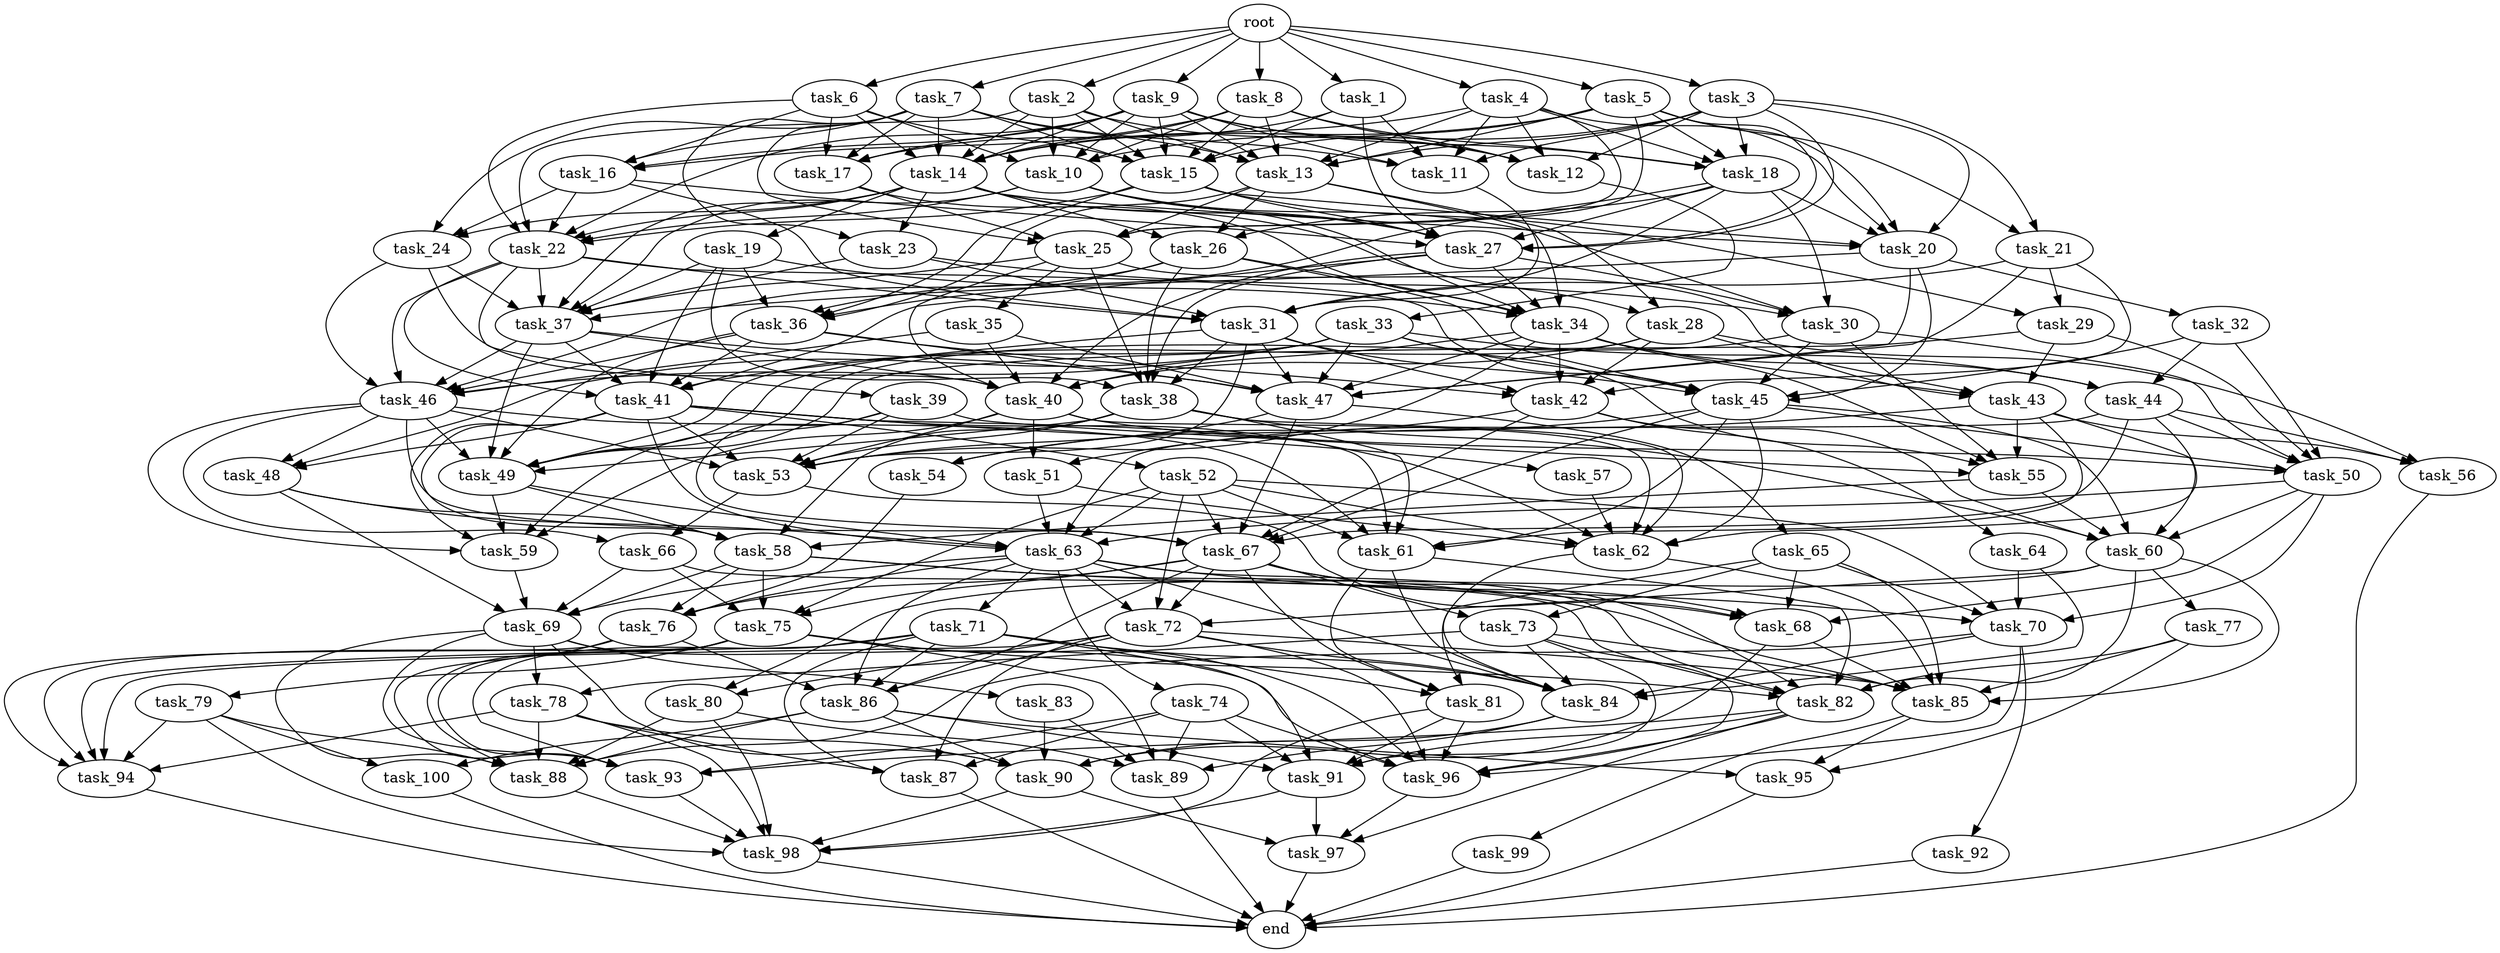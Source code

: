 digraph G {
  task_75 [size="1.242490e+11"];
  task_100 [size="2.801115e+11"];
  task_92 [size="4.660210e+11"];
  task_19 [size="8.419708e+11"];
  task_68 [size="5.494900e+11"];
  task_71 [size="6.232728e+11"];
  task_60 [size="4.222986e+11"];
  task_73 [size="3.566271e+11"];
  task_50 [size="6.146508e+11"];
  task_31 [size="8.577455e+11"];
  task_10 [size="4.486994e+11"];
  task_49 [size="8.847739e+11"];
  task_88 [size="8.940168e+11"];
  task_12 [size="7.709835e+11"];
  task_79 [size="7.270673e+11"];
  task_37 [size="7.803633e+11"];
  task_61 [size="1.652244e+10"];
  task_42 [size="5.930153e+11"];
  task_51 [size="3.298694e+11"];
  root [size="0.000000e+00"];
  task_56 [size="7.615455e+11"];
  task_95 [size="5.486397e+11"];
  task_22 [size="3.183840e+11"];
  task_32 [size="3.438797e+11"];
  task_25 [size="8.745574e+11"];
  task_99 [size="8.229404e+11"];
  task_96 [size="4.057234e+11"];
  task_36 [size="3.433331e+11"];
  task_16 [size="6.362225e+11"];
  task_33 [size="2.068363e+11"];
  task_27 [size="7.218718e+11"];
  task_89 [size="8.570555e+11"];
  end [size="0.000000e+00"];
  task_7 [size="6.129473e+11"];
  task_26 [size="9.654919e+11"];
  task_87 [size="2.779380e+11"];
  task_2 [size="9.329094e+11"];
  task_21 [size="4.778046e+11"];
  task_28 [size="7.633447e+11"];
  task_69 [size="4.873393e+11"];
  task_13 [size="7.495948e+11"];
  task_48 [size="9.811656e+11"];
  task_55 [size="3.322643e+11"];
  task_81 [size="5.248943e+11"];
  task_11 [size="1.733092e+11"];
  task_5 [size="8.227946e+11"];
  task_62 [size="5.540916e+11"];
  task_93 [size="7.987599e+11"];
  task_54 [size="8.044752e+11"];
  task_52 [size="7.254829e+11"];
  task_29 [size="1.576248e+11"];
  task_85 [size="2.250367e+11"];
  task_44 [size="7.264214e+11"];
  task_8 [size="7.860253e+11"];
  task_38 [size="4.441614e+11"];
  task_9 [size="2.785649e+11"];
  task_63 [size="8.717254e+10"];
  task_65 [size="5.205373e+10"];
  task_59 [size="6.125199e+11"];
  task_34 [size="7.030334e+10"];
  task_20 [size="8.214234e+11"];
  task_1 [size="9.367665e+11"];
  task_23 [size="5.345241e+10"];
  task_6 [size="1.705836e+10"];
  task_74 [size="9.990389e+11"];
  task_97 [size="3.619229e+11"];
  task_57 [size="5.513510e+11"];
  task_67 [size="8.378987e+11"];
  task_64 [size="8.454596e+11"];
  task_66 [size="2.415592e+11"];
  task_45 [size="2.572502e+11"];
  task_82 [size="4.886538e+11"];
  task_86 [size="9.060261e+11"];
  task_40 [size="8.570384e+11"];
  task_84 [size="2.877194e+11"];
  task_17 [size="6.256644e+11"];
  task_15 [size="5.134933e+11"];
  task_43 [size="1.523447e+11"];
  task_53 [size="4.675849e+11"];
  task_4 [size="1.895870e+11"];
  task_76 [size="6.279833e+11"];
  task_77 [size="2.263111e+11"];
  task_30 [size="6.223547e+11"];
  task_72 [size="6.962384e+11"];
  task_94 [size="6.241965e+11"];
  task_80 [size="1.350811e+11"];
  task_46 [size="7.628894e+11"];
  task_90 [size="3.293824e+11"];
  task_39 [size="9.210191e+11"];
  task_14 [size="8.993315e+11"];
  task_18 [size="4.027805e+11"];
  task_3 [size="7.718845e+10"];
  task_24 [size="7.689859e+11"];
  task_98 [size="2.657077e+11"];
  task_35 [size="2.875338e+11"];
  task_58 [size="1.468190e+10"];
  task_78 [size="5.551472e+11"];
  task_47 [size="7.755853e+11"];
  task_83 [size="7.760262e+11"];
  task_70 [size="5.751333e+10"];
  task_91 [size="3.253171e+11"];
  task_41 [size="7.803324e+11"];

  task_75 -> task_82 [size="6.980768e+07"];
  task_75 -> task_79 [size="7.270673e+08"];
  task_75 -> task_94 [size="1.040328e+08"];
  task_75 -> task_88 [size="1.277167e+08"];
  task_75 -> task_93 [size="1.331266e+08"];
  task_75 -> task_89 [size="1.714111e+08"];
  task_75 -> task_96 [size="5.071542e+07"];
  task_100 -> end [size="1.000000e-12"];
  task_92 -> end [size="1.000000e-12"];
  task_19 -> task_34 [size="1.171722e+07"];
  task_19 -> task_36 [size="6.866661e+07"];
  task_19 -> task_37 [size="9.754541e+07"];
  task_19 -> task_38 [size="8.883229e+07"];
  task_19 -> task_41 [size="1.300554e+08"];
  task_68 -> task_85 [size="2.812959e+07"];
  task_68 -> task_90 [size="5.489706e+07"];
  task_71 -> task_86 [size="1.812052e+08"];
  task_71 -> task_87 [size="6.948449e+07"];
  task_71 -> task_84 [size="3.596493e+07"];
  task_71 -> task_91 [size="5.421952e+07"];
  task_71 -> task_94 [size="1.040328e+08"];
  task_71 -> task_81 [size="1.312236e+08"];
  task_71 -> task_93 [size="1.331266e+08"];
  task_60 -> task_72 [size="1.740596e+08"];
  task_60 -> task_77 [size="2.263111e+08"];
  task_60 -> task_82 [size="6.980768e+07"];
  task_60 -> task_85 [size="2.812959e+07"];
  task_60 -> task_80 [size="6.754054e+07"];
  task_73 -> task_78 [size="2.775736e+08"];
  task_73 -> task_91 [size="5.421952e+07"];
  task_73 -> task_85 [size="2.812959e+07"];
  task_73 -> task_96 [size="5.071542e+07"];
  task_73 -> task_84 [size="3.596493e+07"];
  task_50 -> task_68 [size="1.098980e+08"];
  task_50 -> task_70 [size="1.150267e+07"];
  task_50 -> task_60 [size="7.038310e+07"];
  task_50 -> task_63 [size="1.245322e+07"];
  task_31 -> task_45 [size="3.675003e+07"];
  task_31 -> task_38 [size="8.883229e+07"];
  task_31 -> task_41 [size="1.300554e+08"];
  task_31 -> task_53 [size="5.844811e+07"];
  task_31 -> task_42 [size="1.186031e+08"];
  task_31 -> task_47 [size="9.694816e+07"];
  task_10 -> task_34 [size="1.171722e+07"];
  task_10 -> task_22 [size="4.548342e+07"];
  task_10 -> task_30 [size="1.555887e+08"];
  task_10 -> task_27 [size="9.023397e+07"];
  task_10 -> task_37 [size="9.754541e+07"];
  task_49 -> task_58 [size="2.936379e+06"];
  task_49 -> task_59 [size="1.225040e+08"];
  task_49 -> task_63 [size="1.245322e+07"];
  task_88 -> task_98 [size="3.321346e+07"];
  task_12 -> task_33 [size="2.068363e+08"];
  task_79 -> task_88 [size="1.277167e+08"];
  task_79 -> task_98 [size="3.321346e+07"];
  task_79 -> task_94 [size="1.040328e+08"];
  task_79 -> task_100 [size="1.400557e+08"];
  task_37 -> task_49 [size="1.105967e+08"];
  task_37 -> task_41 [size="1.300554e+08"];
  task_37 -> task_47 [size="9.694816e+07"];
  task_37 -> task_40 [size="1.224341e+08"];
  task_37 -> task_46 [size="1.089842e+08"];
  task_61 -> task_81 [size="1.312236e+08"];
  task_61 -> task_82 [size="6.980768e+07"];
  task_61 -> task_84 [size="3.596493e+07"];
  task_42 -> task_54 [size="4.022376e+08"];
  task_42 -> task_60 [size="7.038310e+07"];
  task_42 -> task_64 [size="8.454596e+08"];
  task_42 -> task_67 [size="1.196998e+08"];
  task_51 -> task_63 [size="1.245322e+07"];
  task_51 -> task_62 [size="6.926146e+07"];
  root -> task_4 [size="1.000000e-12"];
  root -> task_7 [size="1.000000e-12"];
  root -> task_9 [size="1.000000e-12"];
  root -> task_1 [size="1.000000e-12"];
  root -> task_5 [size="1.000000e-12"];
  root -> task_2 [size="1.000000e-12"];
  root -> task_3 [size="1.000000e-12"];
  root -> task_6 [size="1.000000e-12"];
  root -> task_8 [size="1.000000e-12"];
  task_56 -> end [size="1.000000e-12"];
  task_95 -> end [size="1.000000e-12"];
  task_22 -> task_37 [size="9.754541e+07"];
  task_22 -> task_45 [size="3.675003e+07"];
  task_22 -> task_31 [size="1.429576e+08"];
  task_22 -> task_41 [size="1.300554e+08"];
  task_22 -> task_39 [size="9.210191e+08"];
  task_22 -> task_46 [size="1.089842e+08"];
  task_32 -> task_45 [size="3.675003e+07"];
  task_32 -> task_50 [size="1.024418e+08"];
  task_32 -> task_44 [size="2.421405e+08"];
  task_25 -> task_37 [size="9.754541e+07"];
  task_25 -> task_38 [size="8.883229e+07"];
  task_25 -> task_43 [size="3.808618e+07"];
  task_25 -> task_40 [size="1.224341e+08"];
  task_25 -> task_35 [size="2.875338e+08"];
  task_99 -> end [size="1.000000e-12"];
  task_96 -> task_97 [size="9.048074e+07"];
  task_36 -> task_49 [size="1.105967e+08"];
  task_36 -> task_41 [size="1.300554e+08"];
  task_36 -> task_42 [size="1.186031e+08"];
  task_36 -> task_46 [size="1.089842e+08"];
  task_36 -> task_47 [size="9.694816e+07"];
  task_16 -> task_31 [size="1.429576e+08"];
  task_16 -> task_22 [size="4.548342e+07"];
  task_16 -> task_24 [size="2.563286e+08"];
  task_16 -> task_27 [size="9.023397e+07"];
  task_33 -> task_45 [size="3.675003e+07"];
  task_33 -> task_48 [size="3.270552e+08"];
  task_33 -> task_47 [size="9.694816e+07"];
  task_33 -> task_49 [size="1.105967e+08"];
  task_33 -> task_44 [size="2.421405e+08"];
  task_33 -> task_55 [size="6.645285e+07"];
  task_33 -> task_46 [size="1.089842e+08"];
  task_27 -> task_34 [size="1.171722e+07"];
  task_27 -> task_30 [size="1.555887e+08"];
  task_27 -> task_38 [size="8.883229e+07"];
  task_27 -> task_40 [size="1.224341e+08"];
  task_27 -> task_41 [size="1.300554e+08"];
  task_89 -> end [size="1.000000e-12"];
  task_7 -> task_13 [size="1.070850e+08"];
  task_7 -> task_14 [size="1.284759e+08"];
  task_7 -> task_11 [size="3.466184e+07"];
  task_7 -> task_23 [size="2.672620e+07"];
  task_7 -> task_17 [size="1.564161e+08"];
  task_7 -> task_24 [size="2.563286e+08"];
  task_7 -> task_15 [size="7.335619e+07"];
  task_7 -> task_16 [size="1.590556e+08"];
  task_7 -> task_25 [size="1.749115e+08"];
  task_26 -> task_34 [size="1.171722e+07"];
  task_26 -> task_36 [size="6.866661e+07"];
  task_26 -> task_38 [size="8.883229e+07"];
  task_26 -> task_45 [size="3.675003e+07"];
  task_26 -> task_46 [size="1.089842e+08"];
  task_87 -> end [size="1.000000e-12"];
  task_2 -> task_13 [size="1.070850e+08"];
  task_2 -> task_14 [size="1.284759e+08"];
  task_2 -> task_10 [size="8.973987e+07"];
  task_2 -> task_22 [size="4.548342e+07"];
  task_2 -> task_15 [size="7.335619e+07"];
  task_2 -> task_12 [size="1.541967e+08"];
  task_21 -> task_31 [size="1.429576e+08"];
  task_21 -> task_42 [size="1.186031e+08"];
  task_21 -> task_29 [size="7.881240e+07"];
  task_21 -> task_47 [size="9.694816e+07"];
  task_28 -> task_49 [size="1.105967e+08"];
  task_28 -> task_42 [size="1.186031e+08"];
  task_28 -> task_43 [size="3.808618e+07"];
  task_28 -> task_40 [size="1.224341e+08"];
  task_28 -> task_56 [size="2.538485e+08"];
  task_69 -> task_78 [size="2.775736e+08"];
  task_69 -> task_83 [size="7.760262e+08"];
  task_69 -> task_93 [size="1.331266e+08"];
  task_69 -> task_88 [size="1.277167e+08"];
  task_69 -> task_96 [size="5.071542e+07"];
  task_69 -> task_90 [size="5.489706e+07"];
  task_13 -> task_34 [size="1.171722e+07"];
  task_13 -> task_25 [size="1.749115e+08"];
  task_13 -> task_28 [size="3.816724e+08"];
  task_13 -> task_26 [size="3.218306e+08"];
  task_13 -> task_36 [size="6.866661e+07"];
  task_48 -> task_69 [size="9.746785e+07"];
  task_48 -> task_58 [size="2.936379e+06"];
  task_48 -> task_63 [size="1.245322e+07"];
  task_55 -> task_58 [size="2.936379e+06"];
  task_55 -> task_60 [size="7.038310e+07"];
  task_81 -> task_91 [size="5.421952e+07"];
  task_81 -> task_98 [size="3.321346e+07"];
  task_81 -> task_96 [size="5.071542e+07"];
  task_11 -> task_31 [size="1.429576e+08"];
  task_5 -> task_13 [size="1.070850e+08"];
  task_5 -> task_25 [size="1.749115e+08"];
  task_5 -> task_20 [size="1.369039e+08"];
  task_5 -> task_27 [size="9.023397e+07"];
  task_5 -> task_18 [size="8.055609e+07"];
  task_5 -> task_21 [size="2.389023e+08"];
  task_5 -> task_15 [size="7.335619e+07"];
  task_5 -> task_14 [size="1.284759e+08"];
  task_62 -> task_85 [size="2.812959e+07"];
  task_62 -> task_84 [size="3.596493e+07"];
  task_93 -> task_98 [size="3.321346e+07"];
  task_54 -> task_76 [size="1.569958e+08"];
  task_52 -> task_75 [size="3.106224e+07"];
  task_52 -> task_61 [size="2.753740e+06"];
  task_52 -> task_63 [size="1.245322e+07"];
  task_52 -> task_67 [size="1.196998e+08"];
  task_52 -> task_72 [size="1.740596e+08"];
  task_52 -> task_70 [size="1.150267e+07"];
  task_52 -> task_62 [size="6.926146e+07"];
  task_29 -> task_49 [size="1.105967e+08"];
  task_29 -> task_50 [size="1.024418e+08"];
  task_29 -> task_43 [size="3.808618e+07"];
  task_85 -> task_99 [size="8.229404e+08"];
  task_85 -> task_95 [size="1.828799e+08"];
  task_44 -> task_50 [size="1.024418e+08"];
  task_44 -> task_62 [size="6.926146e+07"];
  task_44 -> task_56 [size="2.538485e+08"];
  task_44 -> task_63 [size="1.245322e+07"];
  task_44 -> task_67 [size="1.196998e+08"];
  task_8 -> task_13 [size="1.070850e+08"];
  task_8 -> task_18 [size="8.055609e+07"];
  task_8 -> task_12 [size="1.541967e+08"];
  task_8 -> task_14 [size="1.284759e+08"];
  task_8 -> task_10 [size="8.973987e+07"];
  task_8 -> task_15 [size="7.335619e+07"];
  task_8 -> task_16 [size="1.590556e+08"];
  task_38 -> task_61 [size="2.753740e+06"];
  task_38 -> task_58 [size="2.936379e+06"];
  task_38 -> task_62 [size="6.926146e+07"];
  task_38 -> task_49 [size="1.105967e+08"];
  task_38 -> task_60 [size="7.038310e+07"];
  task_38 -> task_53 [size="5.844811e+07"];
  task_9 -> task_13 [size="1.070850e+08"];
  task_9 -> task_17 [size="1.564161e+08"];
  task_9 -> task_12 [size="1.541967e+08"];
  task_9 -> task_14 [size="1.284759e+08"];
  task_9 -> task_11 [size="3.466184e+07"];
  task_9 -> task_18 [size="8.055609e+07"];
  task_9 -> task_10 [size="8.973987e+07"];
  task_9 -> task_22 [size="4.548342e+07"];
  task_9 -> task_15 [size="7.335619e+07"];
  task_9 -> task_16 [size="1.590556e+08"];
  task_63 -> task_69 [size="9.746785e+07"];
  task_63 -> task_76 [size="1.569958e+08"];
  task_63 -> task_82 [size="6.980768e+07"];
  task_63 -> task_86 [size="1.812052e+08"];
  task_63 -> task_71 [size="6.232728e+08"];
  task_63 -> task_84 [size="3.596493e+07"];
  task_63 -> task_72 [size="1.740596e+08"];
  task_63 -> task_70 [size="1.150267e+07"];
  task_63 -> task_74 [size="9.990389e+08"];
  task_65 -> task_68 [size="1.098980e+08"];
  task_65 -> task_70 [size="1.150267e+07"];
  task_65 -> task_81 [size="1.312236e+08"];
  task_65 -> task_73 [size="1.783136e+08"];
  task_65 -> task_85 [size="2.812959e+07"];
  task_59 -> task_69 [size="9.746785e+07"];
  task_34 -> task_42 [size="1.186031e+08"];
  task_34 -> task_40 [size="1.224341e+08"];
  task_34 -> task_44 [size="2.421405e+08"];
  task_34 -> task_43 [size="3.808618e+07"];
  task_34 -> task_53 [size="5.844811e+07"];
  task_34 -> task_55 [size="6.645285e+07"];
  task_34 -> task_47 [size="9.694816e+07"];
  task_20 -> task_37 [size="9.754541e+07"];
  task_20 -> task_45 [size="3.675003e+07"];
  task_20 -> task_47 [size="9.694816e+07"];
  task_20 -> task_32 [size="3.438797e+08"];
  task_1 -> task_17 [size="1.564161e+08"];
  task_1 -> task_15 [size="7.335619e+07"];
  task_1 -> task_11 [size="3.466184e+07"];
  task_1 -> task_27 [size="9.023397e+07"];
  task_23 -> task_31 [size="1.429576e+08"];
  task_23 -> task_37 [size="9.754541e+07"];
  task_23 -> task_30 [size="1.555887e+08"];
  task_6 -> task_16 [size="1.590556e+08"];
  task_6 -> task_14 [size="1.284759e+08"];
  task_6 -> task_17 [size="1.564161e+08"];
  task_6 -> task_22 [size="4.548342e+07"];
  task_6 -> task_15 [size="7.335619e+07"];
  task_6 -> task_10 [size="8.973987e+07"];
  task_74 -> task_91 [size="5.421952e+07"];
  task_74 -> task_87 [size="6.948449e+07"];
  task_74 -> task_89 [size="1.714111e+08"];
  task_74 -> task_96 [size="5.071542e+07"];
  task_74 -> task_93 [size="1.331266e+08"];
  task_97 -> end [size="1.000000e-12"];
  task_57 -> task_62 [size="6.926146e+07"];
  task_67 -> task_76 [size="1.569958e+08"];
  task_67 -> task_68 [size="1.098980e+08"];
  task_67 -> task_82 [size="6.980768e+07"];
  task_67 -> task_86 [size="1.812052e+08"];
  task_67 -> task_72 [size="1.740596e+08"];
  task_67 -> task_81 [size="1.312236e+08"];
  task_67 -> task_73 [size="1.783136e+08"];
  task_67 -> task_75 [size="3.106224e+07"];
  task_64 -> task_70 [size="1.150267e+07"];
  task_64 -> task_84 [size="3.596493e+07"];
  task_66 -> task_69 [size="9.746785e+07"];
  task_66 -> task_75 [size="3.106224e+07"];
  task_66 -> task_82 [size="6.980768e+07"];
  task_45 -> task_50 [size="1.024418e+08"];
  task_45 -> task_61 [size="2.753740e+06"];
  task_45 -> task_67 [size="1.196998e+08"];
  task_45 -> task_54 [size="4.022376e+08"];
  task_45 -> task_62 [size="6.926146e+07"];
  task_45 -> task_60 [size="7.038310e+07"];
  task_82 -> task_91 [size="5.421952e+07"];
  task_82 -> task_93 [size="1.331266e+08"];
  task_82 -> task_96 [size="5.071542e+07"];
  task_82 -> task_97 [size="9.048074e+07"];
  task_86 -> task_91 [size="5.421952e+07"];
  task_86 -> task_88 [size="1.277167e+08"];
  task_86 -> task_90 [size="5.489706e+07"];
  task_86 -> task_95 [size="1.828799e+08"];
  task_86 -> task_100 [size="1.400557e+08"];
  task_40 -> task_50 [size="1.024418e+08"];
  task_40 -> task_59 [size="1.225040e+08"];
  task_40 -> task_53 [size="5.844811e+07"];
  task_40 -> task_51 [size="1.649347e+08"];
  task_40 -> task_62 [size="6.926146e+07"];
  task_84 -> task_89 [size="1.714111e+08"];
  task_84 -> task_90 [size="5.489706e+07"];
  task_17 -> task_34 [size="1.171722e+07"];
  task_17 -> task_25 [size="1.749115e+08"];
  task_15 -> task_22 [size="4.548342e+07"];
  task_15 -> task_20 [size="1.369039e+08"];
  task_15 -> task_29 [size="7.881240e+07"];
  task_15 -> task_27 [size="9.023397e+07"];
  task_15 -> task_36 [size="6.866661e+07"];
  task_43 -> task_61 [size="2.753740e+06"];
  task_43 -> task_60 [size="7.038310e+07"];
  task_43 -> task_51 [size="1.649347e+08"];
  task_43 -> task_55 [size="6.645285e+07"];
  task_43 -> task_56 [size="2.538485e+08"];
  task_53 -> task_66 [size="1.207796e+08"];
  task_53 -> task_68 [size="1.098980e+08"];
  task_4 -> task_13 [size="1.070850e+08"];
  task_4 -> task_20 [size="1.369039e+08"];
  task_4 -> task_11 [size="3.466184e+07"];
  task_4 -> task_18 [size="8.055609e+07"];
  task_4 -> task_14 [size="1.284759e+08"];
  task_4 -> task_12 [size="1.541967e+08"];
  task_4 -> task_25 [size="1.749115e+08"];
  task_76 -> task_94 [size="1.040328e+08"];
  task_76 -> task_86 [size="1.812052e+08"];
  task_76 -> task_93 [size="1.331266e+08"];
  task_77 -> task_82 [size="6.980768e+07"];
  task_77 -> task_85 [size="2.812959e+07"];
  task_77 -> task_95 [size="1.828799e+08"];
  task_30 -> task_45 [size="3.675003e+07"];
  task_30 -> task_49 [size="1.105967e+08"];
  task_30 -> task_50 [size="1.024418e+08"];
  task_30 -> task_55 [size="6.645285e+07"];
  task_72 -> task_86 [size="1.812052e+08"];
  task_72 -> task_85 [size="2.812959e+07"];
  task_72 -> task_87 [size="6.948449e+07"];
  task_72 -> task_84 [size="3.596493e+07"];
  task_72 -> task_80 [size="6.754054e+07"];
  task_72 -> task_94 [size="1.040328e+08"];
  task_72 -> task_96 [size="5.071542e+07"];
  task_94 -> end [size="1.000000e-12"];
  task_80 -> task_88 [size="1.277167e+08"];
  task_80 -> task_98 [size="3.321346e+07"];
  task_80 -> task_89 [size="1.714111e+08"];
  task_46 -> task_66 [size="1.207796e+08"];
  task_46 -> task_48 [size="3.270552e+08"];
  task_46 -> task_67 [size="1.196998e+08"];
  task_46 -> task_49 [size="1.105967e+08"];
  task_46 -> task_53 [size="5.844811e+07"];
  task_46 -> task_61 [size="2.753740e+06"];
  task_46 -> task_59 [size="1.225040e+08"];
  task_90 -> task_98 [size="3.321346e+07"];
  task_90 -> task_97 [size="9.048074e+07"];
  task_39 -> task_53 [size="5.844811e+07"];
  task_39 -> task_59 [size="1.225040e+08"];
  task_39 -> task_55 [size="6.645285e+07"];
  task_39 -> task_67 [size="1.196998e+08"];
  task_14 -> task_37 [size="9.754541e+07"];
  task_14 -> task_20 [size="1.369039e+08"];
  task_14 -> task_19 [size="8.419708e+08"];
  task_14 -> task_23 [size="2.672620e+07"];
  task_14 -> task_22 [size="4.548342e+07"];
  task_14 -> task_26 [size="3.218306e+08"];
  task_14 -> task_24 [size="2.563286e+08"];
  task_14 -> task_27 [size="9.023397e+07"];
  task_14 -> task_28 [size="3.816724e+08"];
  task_18 -> task_36 [size="6.866661e+07"];
  task_18 -> task_30 [size="1.555887e+08"];
  task_18 -> task_27 [size="9.023397e+07"];
  task_18 -> task_31 [size="1.429576e+08"];
  task_18 -> task_26 [size="3.218306e+08"];
  task_18 -> task_20 [size="1.369039e+08"];
  task_3 -> task_13 [size="1.070850e+08"];
  task_3 -> task_12 [size="1.541967e+08"];
  task_3 -> task_20 [size="1.369039e+08"];
  task_3 -> task_11 [size="3.466184e+07"];
  task_3 -> task_21 [size="2.389023e+08"];
  task_3 -> task_18 [size="8.055609e+07"];
  task_3 -> task_27 [size="9.023397e+07"];
  task_3 -> task_10 [size="8.973987e+07"];
  task_24 -> task_37 [size="9.754541e+07"];
  task_24 -> task_40 [size="1.224341e+08"];
  task_24 -> task_46 [size="1.089842e+08"];
  task_98 -> end [size="1.000000e-12"];
  task_35 -> task_47 [size="9.694816e+07"];
  task_35 -> task_40 [size="1.224341e+08"];
  task_35 -> task_46 [size="1.089842e+08"];
  task_58 -> task_68 [size="1.098980e+08"];
  task_58 -> task_69 [size="9.746785e+07"];
  task_58 -> task_76 [size="1.569958e+08"];
  task_58 -> task_85 [size="2.812959e+07"];
  task_58 -> task_75 [size="3.106224e+07"];
  task_78 -> task_88 [size="1.277167e+08"];
  task_78 -> task_98 [size="3.321346e+07"];
  task_78 -> task_90 [size="5.489706e+07"];
  task_78 -> task_87 [size="6.948449e+07"];
  task_78 -> task_94 [size="1.040328e+08"];
  task_47 -> task_53 [size="5.844811e+07"];
  task_47 -> task_65 [size="5.205373e+07"];
  task_47 -> task_67 [size="1.196998e+08"];
  task_83 -> task_89 [size="1.714111e+08"];
  task_83 -> task_90 [size="5.489706e+07"];
  task_70 -> task_88 [size="1.277167e+08"];
  task_70 -> task_92 [size="4.660210e+08"];
  task_70 -> task_96 [size="5.071542e+07"];
  task_70 -> task_84 [size="3.596493e+07"];
  task_91 -> task_98 [size="3.321346e+07"];
  task_91 -> task_97 [size="9.048074e+07"];
  task_41 -> task_61 [size="2.753740e+06"];
  task_41 -> task_58 [size="2.936379e+06"];
  task_41 -> task_57 [size="5.513510e+08"];
  task_41 -> task_63 [size="1.245322e+07"];
  task_41 -> task_62 [size="6.926146e+07"];
  task_41 -> task_48 [size="3.270552e+08"];
  task_41 -> task_52 [size="7.254829e+08"];
  task_41 -> task_53 [size="5.844811e+07"];
  task_41 -> task_59 [size="1.225040e+08"];
}
